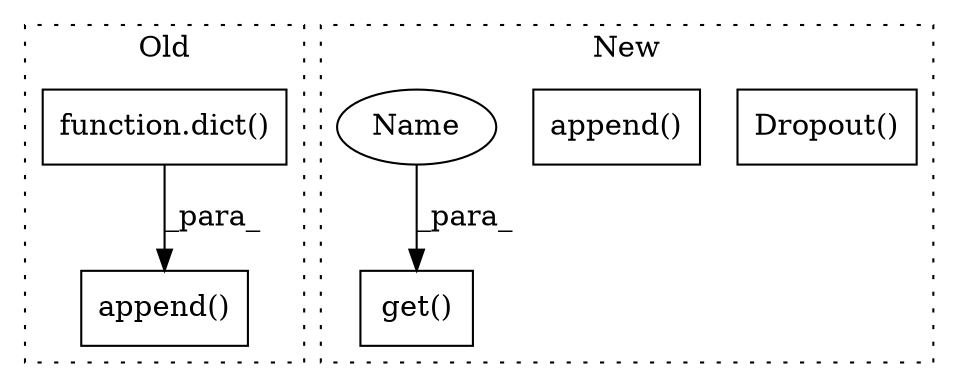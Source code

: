 digraph G {
subgraph cluster0 {
1 [label="function.dict()" a="75" s="1654" l="48" shape="box"];
3 [label="append()" a="75" s="1641,1702" l="13,1" shape="box"];
label = "Old";
style="dotted";
}
subgraph cluster1 {
2 [label="Dropout()" a="75" s="1111,1129" l="11,1" shape="box"];
4 [label="get()" a="75" s="1065,1084" l="16,1" shape="box"];
5 [label="append()" a="75" s="750,1039" l="12,1" shape="box"];
6 [label="Name" a="87" s="1081" l="3" shape="ellipse"];
label = "New";
style="dotted";
}
1 -> 3 [label="_para_"];
6 -> 4 [label="_para_"];
}